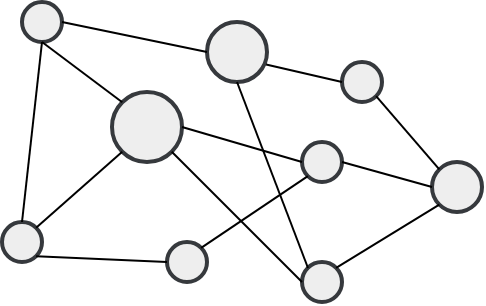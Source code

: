 <mxfile version="20.8.5" type="device" pages="5"><diagram id="ZlDhIX5OZ-rB-AjnUNUu" name="Page-5"><mxGraphModel dx="954" dy="483" grid="1" gridSize="10" guides="1" tooltips="1" connect="1" arrows="1" fold="1" page="1" pageScale="1" pageWidth="630" pageHeight="790" math="0" shadow="0"><root><mxCell id="0"/><mxCell id="1" parent="0"/><mxCell id="ncPqKEGTVO5MhxOmLgFy-1" value="" style="ellipse;whiteSpace=wrap;html=1;fillColor=#eeeeee;strokeColor=#36393d;strokeWidth=2;" vertex="1" parent="1"><mxGeometry x="305" y="170" width="25" height="25" as="geometry"/></mxCell><mxCell id="ncPqKEGTVO5MhxOmLgFy-2" value="" style="ellipse;whiteSpace=wrap;html=1;strokeWidth=2;fillColor=#eeeeee;strokeColor=#36393d;" vertex="1" parent="1"><mxGeometry x="260" y="120" width="20" height="20" as="geometry"/></mxCell><mxCell id="ncPqKEGTVO5MhxOmLgFy-3" value="" style="ellipse;whiteSpace=wrap;html=1;strokeWidth=2;fillColor=#eeeeee;strokeColor=#36393d;" vertex="1" parent="1"><mxGeometry x="240" y="220" width="20" height="20" as="geometry"/></mxCell><mxCell id="ncPqKEGTVO5MhxOmLgFy-4" value="" style="endArrow=none;html=1;rounded=0;exitX=0;exitY=0;exitDx=0;exitDy=0;entryX=1;entryY=1;entryDx=0;entryDy=0;endFill=0;" edge="1" parent="1" source="ncPqKEGTVO5MhxOmLgFy-1" target="ncPqKEGTVO5MhxOmLgFy-2"><mxGeometry width="50" height="50" relative="1" as="geometry"><mxPoint x="300" y="350" as="sourcePoint"/><mxPoint x="350" y="300" as="targetPoint"/></mxGeometry></mxCell><mxCell id="ncPqKEGTVO5MhxOmLgFy-5" value="" style="endArrow=none;html=1;rounded=0;exitX=0;exitY=1;exitDx=0;exitDy=0;entryX=1;entryY=0;entryDx=0;entryDy=0;endFill=0;" edge="1" parent="1" source="ncPqKEGTVO5MhxOmLgFy-1" target="ncPqKEGTVO5MhxOmLgFy-3"><mxGeometry width="50" height="50" relative="1" as="geometry"><mxPoint x="324.393" y="184.393" as="sourcePoint"/><mxPoint x="287.071" y="147.071" as="targetPoint"/></mxGeometry></mxCell><mxCell id="ncPqKEGTVO5MhxOmLgFy-6" value="" style="ellipse;whiteSpace=wrap;html=1;fillColor=#eeeeee;strokeColor=#36393d;strokeWidth=2;" vertex="1" parent="1"><mxGeometry x="192.5" y="100" width="30" height="30" as="geometry"/></mxCell><mxCell id="ncPqKEGTVO5MhxOmLgFy-7" value="" style="ellipse;whiteSpace=wrap;html=1;strokeWidth=2;fillColor=#eeeeee;strokeColor=#36393d;" vertex="1" parent="1"><mxGeometry x="100" y="90" width="20" height="20" as="geometry"/></mxCell><mxCell id="ncPqKEGTVO5MhxOmLgFy-8" value="" style="ellipse;whiteSpace=wrap;html=1;strokeWidth=2;fillColor=#eeeeee;strokeColor=#36393d;" vertex="1" parent="1"><mxGeometry x="240" y="160" width="20" height="20" as="geometry"/></mxCell><mxCell id="ncPqKEGTVO5MhxOmLgFy-9" value="" style="ellipse;whiteSpace=wrap;html=1;strokeWidth=2;fillColor=#eeeeee;strokeColor=#36393d;" vertex="1" parent="1"><mxGeometry x="90" y="200" width="20" height="20" as="geometry"/></mxCell><mxCell id="ncPqKEGTVO5MhxOmLgFy-10" value="" style="endArrow=none;html=1;rounded=0;exitX=0.985;exitY=0.708;exitDx=0;exitDy=0;entryX=0;entryY=0.5;entryDx=0;entryDy=0;exitPerimeter=0;endFill=0;" edge="1" parent="1" source="ncPqKEGTVO5MhxOmLgFy-6" target="ncPqKEGTVO5MhxOmLgFy-2"><mxGeometry width="50" height="50" relative="1" as="geometry"><mxPoint x="324.393" y="184.393" as="sourcePoint"/><mxPoint x="287.071" y="147.071" as="targetPoint"/></mxGeometry></mxCell><mxCell id="ncPqKEGTVO5MhxOmLgFy-11" value="" style="endArrow=none;html=1;rounded=0;exitX=0.5;exitY=1;exitDx=0;exitDy=0;endFill=0;" edge="1" parent="1" source="ncPqKEGTVO5MhxOmLgFy-6"><mxGeometry width="50" height="50" relative="1" as="geometry"><mxPoint x="225.607" y="174.393" as="sourcePoint"/><mxPoint x="243" y="223" as="targetPoint"/></mxGeometry></mxCell><mxCell id="ncPqKEGTVO5MhxOmLgFy-12" value="" style="ellipse;whiteSpace=wrap;html=1;fillColor=#eeeeee;strokeColor=#36393d;strokeWidth=2;" vertex="1" parent="1"><mxGeometry x="172.5" y="210" width="20" height="20" as="geometry"/></mxCell><mxCell id="ncPqKEGTVO5MhxOmLgFy-13" value="" style="ellipse;whiteSpace=wrap;html=1;fillColor=#eeeeee;strokeColor=#36393d;strokeWidth=2;" vertex="1" parent="1"><mxGeometry x="145" y="135" width="35" height="35" as="geometry"/></mxCell><mxCell id="ncPqKEGTVO5MhxOmLgFy-14" value="" style="endArrow=none;html=1;rounded=0;entryX=0.5;entryY=1;entryDx=0;entryDy=0;exitX=0;exitY=0;exitDx=0;exitDy=0;endFill=0;" edge="1" parent="1" source="ncPqKEGTVO5MhxOmLgFy-13" target="ncPqKEGTVO5MhxOmLgFy-7"><mxGeometry width="50" height="50" relative="1" as="geometry"><mxPoint x="180" y="120" as="sourcePoint"/><mxPoint x="297.071" y="157.071" as="targetPoint"/></mxGeometry></mxCell><mxCell id="ncPqKEGTVO5MhxOmLgFy-15" value="" style="endArrow=none;html=1;rounded=0;exitX=1;exitY=0.5;exitDx=0;exitDy=0;entryX=0;entryY=0.5;entryDx=0;entryDy=0;endFill=0;" edge="1" parent="1" source="ncPqKEGTVO5MhxOmLgFy-13" target="ncPqKEGTVO5MhxOmLgFy-8"><mxGeometry width="50" height="50" relative="1" as="geometry"><mxPoint x="172.5" y="145" as="sourcePoint"/><mxPoint x="180" y="110" as="targetPoint"/></mxGeometry></mxCell><mxCell id="ncPqKEGTVO5MhxOmLgFy-16" value="" style="endArrow=none;html=1;rounded=0;exitX=0;exitY=1;exitDx=0;exitDy=0;entryX=1;entryY=0;entryDx=0;entryDy=0;strokeColor=default;endFill=0;" edge="1" parent="1" source="ncPqKEGTVO5MhxOmLgFy-13" target="ncPqKEGTVO5MhxOmLgFy-9"><mxGeometry width="50" height="50" relative="1" as="geometry"><mxPoint x="160" y="170" as="sourcePoint"/><mxPoint x="140" y="220" as="targetPoint"/></mxGeometry></mxCell><mxCell id="ncPqKEGTVO5MhxOmLgFy-17" value="" style="endArrow=none;html=1;rounded=0;exitX=1;exitY=0;exitDx=0;exitDy=0;entryX=0;entryY=1;entryDx=0;entryDy=0;endFill=0;" edge="1" parent="1" source="ncPqKEGTVO5MhxOmLgFy-12" target="ncPqKEGTVO5MhxOmLgFy-8"><mxGeometry width="50" height="50" relative="1" as="geometry"><mxPoint x="240.0" y="120" as="sourcePoint"/><mxPoint x="272.929" y="132.929" as="targetPoint"/></mxGeometry></mxCell><mxCell id="ncPqKEGTVO5MhxOmLgFy-18" value="" style="endArrow=none;html=1;rounded=0;exitX=0;exitY=0.5;exitDx=0;exitDy=0;entryX=1;entryY=1;entryDx=0;entryDy=0;endFill=0;" edge="1" parent="1" source="ncPqKEGTVO5MhxOmLgFy-12" target="ncPqKEGTVO5MhxOmLgFy-9"><mxGeometry width="50" height="50" relative="1" as="geometry"><mxPoint x="105.607" y="129.393" as="sourcePoint"/><mxPoint x="163.2" y="93.1" as="targetPoint"/></mxGeometry></mxCell><mxCell id="ncPqKEGTVO5MhxOmLgFy-19" value="" style="endArrow=none;html=1;rounded=0;entryX=1;entryY=0.5;entryDx=0;entryDy=0;exitX=0;exitY=0.5;exitDx=0;exitDy=0;endFill=0;" edge="1" parent="1" source="ncPqKEGTVO5MhxOmLgFy-6" target="ncPqKEGTVO5MhxOmLgFy-7"><mxGeometry width="50" height="50" relative="1" as="geometry"><mxPoint x="192" y="115" as="sourcePoint"/><mxPoint x="272.929" y="132.929" as="targetPoint"/></mxGeometry></mxCell><mxCell id="ncPqKEGTVO5MhxOmLgFy-20" value="" style="endArrow=none;html=1;rounded=0;exitX=1;exitY=1;exitDx=0;exitDy=0;entryX=0;entryY=0.5;entryDx=0;entryDy=0;endFill=0;" edge="1" parent="1" source="ncPqKEGTVO5MhxOmLgFy-13" target="ncPqKEGTVO5MhxOmLgFy-3"><mxGeometry width="50" height="50" relative="1" as="geometry"><mxPoint x="190.0" y="162.5" as="sourcePoint"/><mxPoint x="260" y="170" as="targetPoint"/></mxGeometry></mxCell><mxCell id="ncPqKEGTVO5MhxOmLgFy-21" value="" style="endArrow=none;html=1;rounded=0;exitX=0;exitY=0.5;exitDx=0;exitDy=0;entryX=1;entryY=0.5;entryDx=0;entryDy=0;endFill=0;" edge="1" parent="1" source="ncPqKEGTVO5MhxOmLgFy-1" target="ncPqKEGTVO5MhxOmLgFy-8"><mxGeometry width="50" height="50" relative="1" as="geometry"><mxPoint x="190.0" y="162.5" as="sourcePoint"/><mxPoint x="260" y="180" as="targetPoint"/></mxGeometry></mxCell><mxCell id="ncPqKEGTVO5MhxOmLgFy-22" value="" style="endArrow=none;startArrow=none;html=1;rounded=0;entryX=0.5;entryY=1;entryDx=0;entryDy=0;exitX=0.5;exitY=0;exitDx=0;exitDy=0;startWidth=7.107;endWidth=7.107;startFill=0;endFill=0;" edge="1" parent="1" source="ncPqKEGTVO5MhxOmLgFy-9" target="ncPqKEGTVO5MhxOmLgFy-7"><mxGeometry width="100" height="100" relative="1" as="geometry"><mxPoint x="20" y="270" as="sourcePoint"/><mxPoint x="120" y="170" as="targetPoint"/></mxGeometry></mxCell></root></mxGraphModel></diagram><diagram id="SMAZfk8FB6lAJHmKVZ4G" name="Page-2"><mxGraphModel dx="545" dy="309" grid="1" gridSize="10" guides="1" tooltips="1" connect="1" arrows="1" fold="1" page="1" pageScale="1" pageWidth="630" pageHeight="790" math="0" shadow="0"><root><mxCell id="0"/><mxCell id="1" parent="0"/><mxCell id="nNOX_NMwAdHkCIDpT3-s-1" value="" style="ellipse;whiteSpace=wrap;html=1;fillColor=#eeeeee;strokeColor=#36393d;strokeWidth=2;" vertex="1" parent="1"><mxGeometry x="305" y="170" width="25" height="25" as="geometry"/></mxCell><mxCell id="nNOX_NMwAdHkCIDpT3-s-2" value="" style="ellipse;whiteSpace=wrap;html=1;strokeWidth=2;fillColor=#eeeeee;strokeColor=#36393d;" vertex="1" parent="1"><mxGeometry x="260" y="120" width="20" height="20" as="geometry"/></mxCell><mxCell id="nNOX_NMwAdHkCIDpT3-s-3" value="" style="ellipse;whiteSpace=wrap;html=1;strokeWidth=2;fillColor=#eeeeee;strokeColor=#36393d;" vertex="1" parent="1"><mxGeometry x="240" y="220" width="20" height="20" as="geometry"/></mxCell><mxCell id="nNOX_NMwAdHkCIDpT3-s-4" value="" style="endArrow=classic;html=1;rounded=0;exitX=0;exitY=0;exitDx=0;exitDy=0;entryX=1;entryY=1;entryDx=0;entryDy=0;" edge="1" parent="1" source="nNOX_NMwAdHkCIDpT3-s-1" target="nNOX_NMwAdHkCIDpT3-s-2"><mxGeometry width="50" height="50" relative="1" as="geometry"><mxPoint x="300" y="350" as="sourcePoint"/><mxPoint x="350" y="300" as="targetPoint"/></mxGeometry></mxCell><mxCell id="nNOX_NMwAdHkCIDpT3-s-5" value="" style="endArrow=classic;html=1;rounded=0;exitX=0;exitY=1;exitDx=0;exitDy=0;entryX=1;entryY=0;entryDx=0;entryDy=0;" edge="1" parent="1" source="nNOX_NMwAdHkCIDpT3-s-1" target="nNOX_NMwAdHkCIDpT3-s-3"><mxGeometry width="50" height="50" relative="1" as="geometry"><mxPoint x="324.393" y="184.393" as="sourcePoint"/><mxPoint x="287.071" y="147.071" as="targetPoint"/></mxGeometry></mxCell><mxCell id="nNOX_NMwAdHkCIDpT3-s-6" value="" style="ellipse;whiteSpace=wrap;html=1;fillColor=#eeeeee;strokeColor=#36393d;strokeWidth=2;" vertex="1" parent="1"><mxGeometry x="192.5" y="100" width="30" height="30" as="geometry"/></mxCell><mxCell id="nNOX_NMwAdHkCIDpT3-s-7" value="" style="ellipse;whiteSpace=wrap;html=1;strokeWidth=2;fillColor=#eeeeee;strokeColor=#36393d;" vertex="1" parent="1"><mxGeometry x="100" y="90" width="20" height="20" as="geometry"/></mxCell><mxCell id="nNOX_NMwAdHkCIDpT3-s-8" value="" style="ellipse;whiteSpace=wrap;html=1;strokeWidth=2;fillColor=#eeeeee;strokeColor=#36393d;" vertex="1" parent="1"><mxGeometry x="240" y="160" width="20" height="20" as="geometry"/></mxCell><mxCell id="nNOX_NMwAdHkCIDpT3-s-9" value="" style="ellipse;whiteSpace=wrap;html=1;strokeWidth=2;fillColor=#eeeeee;strokeColor=#36393d;" vertex="1" parent="1"><mxGeometry x="90" y="200" width="20" height="20" as="geometry"/></mxCell><mxCell id="nNOX_NMwAdHkCIDpT3-s-10" value="" style="endArrow=classic;html=1;rounded=0;exitX=0.985;exitY=0.708;exitDx=0;exitDy=0;entryX=0;entryY=0.5;entryDx=0;entryDy=0;dashed=1;exitPerimeter=0;" edge="1" parent="1" source="nNOX_NMwAdHkCIDpT3-s-6" target="nNOX_NMwAdHkCIDpT3-s-2"><mxGeometry width="50" height="50" relative="1" as="geometry"><mxPoint x="324.393" y="184.393" as="sourcePoint"/><mxPoint x="287.071" y="147.071" as="targetPoint"/></mxGeometry></mxCell><mxCell id="nNOX_NMwAdHkCIDpT3-s-11" value="" style="endArrow=classic;html=1;rounded=0;exitX=0.5;exitY=1;exitDx=0;exitDy=0;dashed=1;" edge="1" parent="1" source="nNOX_NMwAdHkCIDpT3-s-6"><mxGeometry width="50" height="50" relative="1" as="geometry"><mxPoint x="225.607" y="174.393" as="sourcePoint"/><mxPoint x="243" y="223" as="targetPoint"/></mxGeometry></mxCell><mxCell id="nNOX_NMwAdHkCIDpT3-s-12" value="" style="ellipse;whiteSpace=wrap;html=1;fillColor=#eeeeee;strokeColor=#36393d;strokeWidth=2;" vertex="1" parent="1"><mxGeometry x="172.5" y="210" width="20" height="20" as="geometry"/></mxCell><mxCell id="nNOX_NMwAdHkCIDpT3-s-13" value="" style="ellipse;whiteSpace=wrap;html=1;fillColor=#eeeeee;strokeColor=#36393d;strokeWidth=2;" vertex="1" parent="1"><mxGeometry x="145" y="135" width="35" height="35" as="geometry"/></mxCell><mxCell id="nNOX_NMwAdHkCIDpT3-s-14" value="" style="endArrow=classic;html=1;rounded=0;entryX=0.5;entryY=1;entryDx=0;entryDy=0;exitX=0;exitY=0;exitDx=0;exitDy=0;" edge="1" parent="1" source="nNOX_NMwAdHkCIDpT3-s-13" target="nNOX_NMwAdHkCIDpT3-s-7"><mxGeometry width="50" height="50" relative="1" as="geometry"><mxPoint x="180" y="120" as="sourcePoint"/><mxPoint x="297.071" y="157.071" as="targetPoint"/></mxGeometry></mxCell><mxCell id="nNOX_NMwAdHkCIDpT3-s-15" value="" style="endArrow=classic;html=1;rounded=0;exitX=1;exitY=0.5;exitDx=0;exitDy=0;entryX=0;entryY=0.5;entryDx=0;entryDy=0;" edge="1" parent="1" source="nNOX_NMwAdHkCIDpT3-s-13" target="nNOX_NMwAdHkCIDpT3-s-8"><mxGeometry width="50" height="50" relative="1" as="geometry"><mxPoint x="172.5" y="145" as="sourcePoint"/><mxPoint x="180" y="110" as="targetPoint"/></mxGeometry></mxCell><mxCell id="nNOX_NMwAdHkCIDpT3-s-16" value="" style="endArrow=classic;html=1;rounded=0;exitX=0;exitY=1;exitDx=0;exitDy=0;entryX=1;entryY=0;entryDx=0;entryDy=0;" edge="1" parent="1" source="nNOX_NMwAdHkCIDpT3-s-13" target="nNOX_NMwAdHkCIDpT3-s-9"><mxGeometry width="50" height="50" relative="1" as="geometry"><mxPoint x="160" y="170" as="sourcePoint"/><mxPoint x="140" y="220" as="targetPoint"/></mxGeometry></mxCell><mxCell id="nNOX_NMwAdHkCIDpT3-s-17" value="" style="endArrow=classic;html=1;rounded=0;exitX=1;exitY=0;exitDx=0;exitDy=0;entryX=0;entryY=1;entryDx=0;entryDy=0;dashed=1;" edge="1" parent="1" source="nNOX_NMwAdHkCIDpT3-s-12" target="nNOX_NMwAdHkCIDpT3-s-8"><mxGeometry width="50" height="50" relative="1" as="geometry"><mxPoint x="240.0" y="120" as="sourcePoint"/><mxPoint x="272.929" y="132.929" as="targetPoint"/></mxGeometry></mxCell><mxCell id="nNOX_NMwAdHkCIDpT3-s-18" value="" style="endArrow=classic;html=1;rounded=0;exitX=0;exitY=0.5;exitDx=0;exitDy=0;entryX=1;entryY=1;entryDx=0;entryDy=0;dashed=1;" edge="1" parent="1" source="nNOX_NMwAdHkCIDpT3-s-12" target="nNOX_NMwAdHkCIDpT3-s-9"><mxGeometry width="50" height="50" relative="1" as="geometry"><mxPoint x="105.607" y="129.393" as="sourcePoint"/><mxPoint x="163.2" y="93.1" as="targetPoint"/></mxGeometry></mxCell><mxCell id="nNOX_NMwAdHkCIDpT3-s-19" value="" style="endArrow=classic;html=1;rounded=0;entryX=1;entryY=0.5;entryDx=0;entryDy=0;dashed=1;exitX=0;exitY=0.5;exitDx=0;exitDy=0;" edge="1" parent="1" source="nNOX_NMwAdHkCIDpT3-s-6" target="nNOX_NMwAdHkCIDpT3-s-7"><mxGeometry width="50" height="50" relative="1" as="geometry"><mxPoint x="192" y="115" as="sourcePoint"/><mxPoint x="272.929" y="132.929" as="targetPoint"/></mxGeometry></mxCell><mxCell id="nNOX_NMwAdHkCIDpT3-s-20" value="" style="endArrow=classic;html=1;rounded=0;exitX=1;exitY=1;exitDx=0;exitDy=0;entryX=0;entryY=0.5;entryDx=0;entryDy=0;" edge="1" parent="1" source="nNOX_NMwAdHkCIDpT3-s-13" target="nNOX_NMwAdHkCIDpT3-s-3"><mxGeometry width="50" height="50" relative="1" as="geometry"><mxPoint x="190.0" y="162.5" as="sourcePoint"/><mxPoint x="260" y="170" as="targetPoint"/></mxGeometry></mxCell><mxCell id="nNOX_NMwAdHkCIDpT3-s-21" value="" style="endArrow=classic;html=1;rounded=0;exitX=0;exitY=0.5;exitDx=0;exitDy=0;entryX=1;entryY=0.5;entryDx=0;entryDy=0;" edge="1" parent="1" source="nNOX_NMwAdHkCIDpT3-s-1" target="nNOX_NMwAdHkCIDpT3-s-8"><mxGeometry width="50" height="50" relative="1" as="geometry"><mxPoint x="190.0" y="162.5" as="sourcePoint"/><mxPoint x="260" y="180" as="targetPoint"/></mxGeometry></mxCell><mxCell id="nNOX_NMwAdHkCIDpT3-s-22" value="" style="endArrow=classicThin;startArrow=classic;html=1;rounded=0;dashed=1;entryX=0.5;entryY=1;entryDx=0;entryDy=0;exitX=0.5;exitY=0;exitDx=0;exitDy=0;startWidth=7.107;endWidth=7.107;startFill=0;endFill=0;dashPattern=1 1;" edge="1" parent="1" source="nNOX_NMwAdHkCIDpT3-s-9" target="nNOX_NMwAdHkCIDpT3-s-7"><mxGeometry width="100" height="100" relative="1" as="geometry"><mxPoint x="20" y="270" as="sourcePoint"/><mxPoint x="120" y="170" as="targetPoint"/></mxGeometry></mxCell></root></mxGraphModel></diagram><diagram id="Ph220fhGHxjBOQ91pg3H" name="Page-1"><mxGraphModel dx="484" dy="282" grid="1" gridSize="10" guides="1" tooltips="1" connect="1" arrows="1" fold="1" page="1" pageScale="1" pageWidth="630" pageHeight="790" math="0" shadow="0"><root><mxCell id="0"/><mxCell id="1" parent="0"/><mxCell id="Xb24mIUAKCxblqPk3HCG-1" value="" style="ellipse;whiteSpace=wrap;html=1;fillColor=#e51400;fontColor=#ffffff;strokeColor=#B20000;strokeWidth=2;" vertex="1" parent="1"><mxGeometry x="285" y="190" width="25" height="25" as="geometry"/></mxCell><mxCell id="Xb24mIUAKCxblqPk3HCG-2" value="" style="ellipse;whiteSpace=wrap;html=1;fillColor=#1ba1e2;fontColor=#ffffff;strokeColor=#006EAF;strokeWidth=2;" vertex="1" parent="1"><mxGeometry x="240" y="140" width="20" height="20" as="geometry"/></mxCell><mxCell id="Xb24mIUAKCxblqPk3HCG-4" value="" style="ellipse;whiteSpace=wrap;html=1;fillColor=#1ba1e2;fontColor=#ffffff;strokeColor=#006EAF;strokeWidth=2;" vertex="1" parent="1"><mxGeometry x="220" y="240" width="20" height="20" as="geometry"/></mxCell><mxCell id="Xb24mIUAKCxblqPk3HCG-5" value="" style="endArrow=classic;html=1;rounded=0;exitX=0;exitY=0;exitDx=0;exitDy=0;entryX=1;entryY=1;entryDx=0;entryDy=0;" edge="1" parent="1" source="Xb24mIUAKCxblqPk3HCG-1" target="Xb24mIUAKCxblqPk3HCG-2"><mxGeometry width="50" height="50" relative="1" as="geometry"><mxPoint x="280" y="370" as="sourcePoint"/><mxPoint x="330" y="320" as="targetPoint"/></mxGeometry></mxCell><mxCell id="Xb24mIUAKCxblqPk3HCG-6" value="" style="endArrow=classic;html=1;rounded=0;exitX=0;exitY=1;exitDx=0;exitDy=0;entryX=1;entryY=0;entryDx=0;entryDy=0;" edge="1" parent="1" source="Xb24mIUAKCxblqPk3HCG-1" target="Xb24mIUAKCxblqPk3HCG-4"><mxGeometry width="50" height="50" relative="1" as="geometry"><mxPoint x="304.393" y="204.393" as="sourcePoint"/><mxPoint x="267.071" y="167.071" as="targetPoint"/></mxGeometry></mxCell><mxCell id="Xb24mIUAKCxblqPk3HCG-7" value="" style="ellipse;whiteSpace=wrap;html=1;fillColor=#e3c800;fontColor=#000000;strokeColor=#B09500;strokeWidth=2;" vertex="1" parent="1"><mxGeometry x="172.5" y="120" width="30" height="30" as="geometry"/></mxCell><mxCell id="Xb24mIUAKCxblqPk3HCG-8" value="" style="ellipse;whiteSpace=wrap;html=1;fillColor=#1ba1e2;fontColor=#ffffff;strokeColor=#006EAF;strokeWidth=2;" vertex="1" parent="1"><mxGeometry x="80" y="110" width="20" height="20" as="geometry"/></mxCell><mxCell id="Xb24mIUAKCxblqPk3HCG-9" value="" style="ellipse;whiteSpace=wrap;html=1;fillColor=#1ba1e2;fontColor=#ffffff;strokeColor=#006EAF;strokeWidth=2;" vertex="1" parent="1"><mxGeometry x="220" y="180" width="20" height="20" as="geometry"/></mxCell><mxCell id="Xb24mIUAKCxblqPk3HCG-10" value="" style="ellipse;whiteSpace=wrap;html=1;fillColor=#1ba1e2;fontColor=#ffffff;strokeColor=#006EAF;strokeWidth=2;" vertex="1" parent="1"><mxGeometry x="70" y="220" width="20" height="20" as="geometry"/></mxCell><mxCell id="Xb24mIUAKCxblqPk3HCG-11" value="" style="endArrow=classic;html=1;rounded=0;exitX=0.985;exitY=0.708;exitDx=0;exitDy=0;entryX=0;entryY=0.5;entryDx=0;entryDy=0;dashed=1;exitPerimeter=0;" edge="1" parent="1" source="Xb24mIUAKCxblqPk3HCG-7" target="Xb24mIUAKCxblqPk3HCG-2"><mxGeometry width="50" height="50" relative="1" as="geometry"><mxPoint x="304.393" y="204.393" as="sourcePoint"/><mxPoint x="267.071" y="167.071" as="targetPoint"/></mxGeometry></mxCell><mxCell id="Xb24mIUAKCxblqPk3HCG-12" value="" style="endArrow=classic;html=1;rounded=0;exitX=0.5;exitY=1;exitDx=0;exitDy=0;dashed=1;" edge="1" parent="1" source="Xb24mIUAKCxblqPk3HCG-7"><mxGeometry width="50" height="50" relative="1" as="geometry"><mxPoint x="205.607" y="194.393" as="sourcePoint"/><mxPoint x="223" y="243" as="targetPoint"/></mxGeometry></mxCell><mxCell id="Xb24mIUAKCxblqPk3HCG-13" value="" style="ellipse;whiteSpace=wrap;html=1;fillColor=#e3c800;fontColor=#000000;strokeColor=#B09500;strokeWidth=2;" vertex="1" parent="1"><mxGeometry x="152.5" y="230" width="20" height="20" as="geometry"/></mxCell><mxCell id="Xb24mIUAKCxblqPk3HCG-14" value="" style="ellipse;whiteSpace=wrap;html=1;fillColor=#e51400;fontColor=#ffffff;strokeColor=#B20000;strokeWidth=2;" vertex="1" parent="1"><mxGeometry x="125" y="155" width="35" height="35" as="geometry"/></mxCell><mxCell id="Xb24mIUAKCxblqPk3HCG-16" value="" style="endArrow=classic;html=1;rounded=0;entryX=0.5;entryY=1;entryDx=0;entryDy=0;exitX=0;exitY=0;exitDx=0;exitDy=0;" edge="1" parent="1" source="Xb24mIUAKCxblqPk3HCG-14" target="Xb24mIUAKCxblqPk3HCG-8"><mxGeometry width="50" height="50" relative="1" as="geometry"><mxPoint x="160" y="140" as="sourcePoint"/><mxPoint x="277.071" y="177.071" as="targetPoint"/></mxGeometry></mxCell><mxCell id="Xb24mIUAKCxblqPk3HCG-17" value="" style="endArrow=classic;html=1;rounded=0;exitX=1;exitY=0.5;exitDx=0;exitDy=0;entryX=0;entryY=0.5;entryDx=0;entryDy=0;" edge="1" parent="1" source="Xb24mIUAKCxblqPk3HCG-14" target="Xb24mIUAKCxblqPk3HCG-9"><mxGeometry width="50" height="50" relative="1" as="geometry"><mxPoint x="152.5" y="165" as="sourcePoint"/><mxPoint x="160" y="130" as="targetPoint"/></mxGeometry></mxCell><mxCell id="Xb24mIUAKCxblqPk3HCG-18" value="" style="endArrow=classic;html=1;rounded=0;exitX=0;exitY=1;exitDx=0;exitDy=0;entryX=1;entryY=0;entryDx=0;entryDy=0;" edge="1" parent="1" source="Xb24mIUAKCxblqPk3HCG-14" target="Xb24mIUAKCxblqPk3HCG-10"><mxGeometry width="50" height="50" relative="1" as="geometry"><mxPoint x="140" y="190" as="sourcePoint"/><mxPoint x="120" y="240" as="targetPoint"/></mxGeometry></mxCell><mxCell id="Xb24mIUAKCxblqPk3HCG-19" value="" style="endArrow=classic;html=1;rounded=0;exitX=1;exitY=0;exitDx=0;exitDy=0;entryX=0;entryY=1;entryDx=0;entryDy=0;dashed=1;" edge="1" parent="1" source="Xb24mIUAKCxblqPk3HCG-13" target="Xb24mIUAKCxblqPk3HCG-9"><mxGeometry width="50" height="50" relative="1" as="geometry"><mxPoint x="220.0" y="140" as="sourcePoint"/><mxPoint x="252.929" y="152.929" as="targetPoint"/></mxGeometry></mxCell><mxCell id="Xb24mIUAKCxblqPk3HCG-20" value="" style="endArrow=classic;html=1;rounded=0;exitX=0;exitY=0.5;exitDx=0;exitDy=0;entryX=1;entryY=1;entryDx=0;entryDy=0;dashed=1;" edge="1" parent="1" source="Xb24mIUAKCxblqPk3HCG-13" target="Xb24mIUAKCxblqPk3HCG-10"><mxGeometry width="50" height="50" relative="1" as="geometry"><mxPoint x="85.607" y="149.393" as="sourcePoint"/><mxPoint x="143.2" y="113.1" as="targetPoint"/></mxGeometry></mxCell><mxCell id="Xb24mIUAKCxblqPk3HCG-21" value="" style="endArrow=classic;html=1;rounded=0;entryX=1;entryY=0.5;entryDx=0;entryDy=0;dashed=1;exitX=0;exitY=0.5;exitDx=0;exitDy=0;" edge="1" parent="1" source="Xb24mIUAKCxblqPk3HCG-7" target="Xb24mIUAKCxblqPk3HCG-8"><mxGeometry width="50" height="50" relative="1" as="geometry"><mxPoint x="172" y="135" as="sourcePoint"/><mxPoint x="252.929" y="152.929" as="targetPoint"/></mxGeometry></mxCell><mxCell id="Xb24mIUAKCxblqPk3HCG-22" value="" style="endArrow=classic;html=1;rounded=0;exitX=1;exitY=1;exitDx=0;exitDy=0;entryX=0;entryY=0.5;entryDx=0;entryDy=0;" edge="1" parent="1" source="Xb24mIUAKCxblqPk3HCG-14" target="Xb24mIUAKCxblqPk3HCG-4"><mxGeometry width="50" height="50" relative="1" as="geometry"><mxPoint x="170.0" y="182.5" as="sourcePoint"/><mxPoint x="240" y="190" as="targetPoint"/></mxGeometry></mxCell><mxCell id="Xb24mIUAKCxblqPk3HCG-23" value="" style="endArrow=classic;html=1;rounded=0;exitX=0;exitY=0.5;exitDx=0;exitDy=0;entryX=1;entryY=0.5;entryDx=0;entryDy=0;" edge="1" parent="1" source="Xb24mIUAKCxblqPk3HCG-1" target="Xb24mIUAKCxblqPk3HCG-9"><mxGeometry width="50" height="50" relative="1" as="geometry"><mxPoint x="170.0" y="182.5" as="sourcePoint"/><mxPoint x="240" y="200" as="targetPoint"/></mxGeometry></mxCell><mxCell id="ng67v5NCLPmvUv55GHEK-2" value="" style="endArrow=classicThin;startArrow=classic;html=1;rounded=0;dashed=1;entryX=0.5;entryY=1;entryDx=0;entryDy=0;exitX=0.5;exitY=0;exitDx=0;exitDy=0;startWidth=7.107;endWidth=7.107;startFill=0;endFill=0;dashPattern=1 1;" edge="1" parent="1" source="Xb24mIUAKCxblqPk3HCG-10" target="Xb24mIUAKCxblqPk3HCG-8"><mxGeometry width="100" height="100" relative="1" as="geometry"><mxPoint y="290" as="sourcePoint"/><mxPoint x="100" y="190" as="targetPoint"/></mxGeometry></mxCell></root></mxGraphModel></diagram><diagram id="yg106mW8sgP4z9n0QiST" name="Page-3"><mxGraphModel dx="693" dy="405" grid="1" gridSize="10" guides="1" tooltips="1" connect="1" arrows="1" fold="1" page="1" pageScale="1" pageWidth="630" pageHeight="790" math="0" shadow="0"><root><mxCell id="0"/><mxCell id="1" parent="0"/><mxCell id="pvcm6knAQf5SeEKvFFJ9-1" value="" style="ellipse;whiteSpace=wrap;html=1;fillColor=#eeeeee;strokeColor=#36393d;strokeWidth=2;" vertex="1" parent="1"><mxGeometry x="290" y="160" width="25" height="25" as="geometry"/></mxCell><mxCell id="pvcm6knAQf5SeEKvFFJ9-2" value="" style="ellipse;whiteSpace=wrap;html=1;strokeWidth=2;fillColor=#eeeeee;strokeColor=#36393d;" vertex="1" parent="1"><mxGeometry x="245" y="110" width="20" height="20" as="geometry"/></mxCell><mxCell id="pvcm6knAQf5SeEKvFFJ9-3" value="" style="ellipse;whiteSpace=wrap;html=1;strokeWidth=2;fillColor=#eeeeee;strokeColor=#36393d;" vertex="1" parent="1"><mxGeometry x="225" y="210" width="20" height="20" as="geometry"/></mxCell><mxCell id="pvcm6knAQf5SeEKvFFJ9-4" value="" style="endArrow=classic;html=1;rounded=0;exitX=0;exitY=0;exitDx=0;exitDy=0;entryX=1;entryY=1;entryDx=0;entryDy=0;fillColor=#e51400;strokeColor=#B20000;strokeWidth=2;" edge="1" parent="1" source="pvcm6knAQf5SeEKvFFJ9-1" target="pvcm6knAQf5SeEKvFFJ9-2"><mxGeometry width="50" height="50" relative="1" as="geometry"><mxPoint x="285" y="340" as="sourcePoint"/><mxPoint x="335" y="290" as="targetPoint"/></mxGeometry></mxCell><mxCell id="pvcm6knAQf5SeEKvFFJ9-5" value="" style="endArrow=classic;html=1;rounded=0;exitX=0;exitY=1;exitDx=0;exitDy=0;entryX=1;entryY=0;entryDx=0;entryDy=0;fillColor=#e51400;strokeColor=#B20000;strokeWidth=2;" edge="1" parent="1" source="pvcm6knAQf5SeEKvFFJ9-1" target="pvcm6knAQf5SeEKvFFJ9-3"><mxGeometry width="50" height="50" relative="1" as="geometry"><mxPoint x="309.393" y="174.393" as="sourcePoint"/><mxPoint x="272.071" y="137.071" as="targetPoint"/></mxGeometry></mxCell><mxCell id="pvcm6knAQf5SeEKvFFJ9-6" value="" style="ellipse;whiteSpace=wrap;html=1;fillColor=#eeeeee;strokeColor=#36393d;strokeWidth=2;" vertex="1" parent="1"><mxGeometry x="177.5" y="90" width="30" height="30" as="geometry"/></mxCell><mxCell id="pvcm6knAQf5SeEKvFFJ9-7" value="" style="ellipse;whiteSpace=wrap;html=1;strokeWidth=2;fillColor=#eeeeee;strokeColor=#36393d;" vertex="1" parent="1"><mxGeometry x="85" y="80" width="20" height="20" as="geometry"/></mxCell><mxCell id="pvcm6knAQf5SeEKvFFJ9-8" value="" style="ellipse;whiteSpace=wrap;html=1;strokeWidth=2;fillColor=#eeeeee;strokeColor=#36393d;" vertex="1" parent="1"><mxGeometry x="225" y="150" width="20" height="20" as="geometry"/></mxCell><mxCell id="pvcm6knAQf5SeEKvFFJ9-9" value="" style="ellipse;whiteSpace=wrap;html=1;strokeWidth=2;fillColor=#eeeeee;strokeColor=#36393d;" vertex="1" parent="1"><mxGeometry x="75" y="190" width="20" height="20" as="geometry"/></mxCell><mxCell id="pvcm6knAQf5SeEKvFFJ9-10" value="" style="endArrow=classic;html=1;rounded=0;exitX=0.985;exitY=0.708;exitDx=0;exitDy=0;entryX=0;entryY=0.5;entryDx=0;entryDy=0;dashed=1;exitPerimeter=0;" edge="1" parent="1" source="pvcm6knAQf5SeEKvFFJ9-6" target="pvcm6knAQf5SeEKvFFJ9-2"><mxGeometry width="50" height="50" relative="1" as="geometry"><mxPoint x="309.393" y="174.393" as="sourcePoint"/><mxPoint x="272.071" y="137.071" as="targetPoint"/></mxGeometry></mxCell><mxCell id="pvcm6knAQf5SeEKvFFJ9-11" value="" style="endArrow=classic;html=1;rounded=0;exitX=0.5;exitY=1;exitDx=0;exitDy=0;dashed=1;" edge="1" parent="1" source="pvcm6knAQf5SeEKvFFJ9-6"><mxGeometry width="50" height="50" relative="1" as="geometry"><mxPoint x="210.607" y="164.393" as="sourcePoint"/><mxPoint x="228" y="213" as="targetPoint"/></mxGeometry></mxCell><mxCell id="pvcm6knAQf5SeEKvFFJ9-12" value="" style="ellipse;whiteSpace=wrap;html=1;fillColor=#eeeeee;strokeColor=#36393d;strokeWidth=2;" vertex="1" parent="1"><mxGeometry x="157.5" y="200" width="20" height="20" as="geometry"/></mxCell><mxCell id="pvcm6knAQf5SeEKvFFJ9-13" value="" style="ellipse;whiteSpace=wrap;html=1;fillColor=#eeeeee;strokeColor=#36393d;strokeWidth=2;" vertex="1" parent="1"><mxGeometry x="130" y="125" width="35" height="35" as="geometry"/></mxCell><mxCell id="pvcm6knAQf5SeEKvFFJ9-14" value="" style="endArrow=classic;html=1;rounded=0;entryX=1;entryY=1;entryDx=0;entryDy=0;exitX=0;exitY=0;exitDx=0;exitDy=0;fillColor=#e51400;strokeColor=#B20000;strokeWidth=2;" edge="1" parent="1" source="pvcm6knAQf5SeEKvFFJ9-13" target="pvcm6knAQf5SeEKvFFJ9-7"><mxGeometry width="50" height="50" relative="1" as="geometry"><mxPoint x="165" y="110" as="sourcePoint"/><mxPoint x="282.071" y="147.071" as="targetPoint"/></mxGeometry></mxCell><mxCell id="pvcm6knAQf5SeEKvFFJ9-15" value="" style="endArrow=classic;html=1;rounded=0;exitX=1;exitY=0.5;exitDx=0;exitDy=0;entryX=0;entryY=0.5;entryDx=0;entryDy=0;fillColor=#e51400;strokeColor=#B20000;strokeWidth=2;" edge="1" parent="1" source="pvcm6knAQf5SeEKvFFJ9-13" target="pvcm6knAQf5SeEKvFFJ9-8"><mxGeometry width="50" height="50" relative="1" as="geometry"><mxPoint x="157.5" y="135" as="sourcePoint"/><mxPoint x="165" y="100" as="targetPoint"/></mxGeometry></mxCell><mxCell id="pvcm6knAQf5SeEKvFFJ9-16" value="" style="endArrow=classic;html=1;rounded=0;exitX=0;exitY=1;exitDx=0;exitDy=0;entryX=1;entryY=0;entryDx=0;entryDy=0;fillColor=#e51400;strokeColor=#B20000;strokeWidth=2;" edge="1" parent="1" source="pvcm6knAQf5SeEKvFFJ9-13" target="pvcm6knAQf5SeEKvFFJ9-9"><mxGeometry width="50" height="50" relative="1" as="geometry"><mxPoint x="145" y="160" as="sourcePoint"/><mxPoint x="125" y="210" as="targetPoint"/></mxGeometry></mxCell><mxCell id="pvcm6knAQf5SeEKvFFJ9-17" value="" style="endArrow=classic;html=1;rounded=0;exitX=1;exitY=0;exitDx=0;exitDy=0;entryX=0;entryY=1;entryDx=0;entryDy=0;dashed=1;" edge="1" parent="1" source="pvcm6knAQf5SeEKvFFJ9-12" target="pvcm6knAQf5SeEKvFFJ9-8"><mxGeometry width="50" height="50" relative="1" as="geometry"><mxPoint x="225.0" y="110" as="sourcePoint"/><mxPoint x="257.929" y="122.929" as="targetPoint"/></mxGeometry></mxCell><mxCell id="pvcm6knAQf5SeEKvFFJ9-18" value="" style="endArrow=classic;html=1;rounded=0;exitX=0;exitY=0.5;exitDx=0;exitDy=0;entryX=1;entryY=1;entryDx=0;entryDy=0;dashed=1;" edge="1" parent="1" source="pvcm6knAQf5SeEKvFFJ9-12" target="pvcm6knAQf5SeEKvFFJ9-9"><mxGeometry width="50" height="50" relative="1" as="geometry"><mxPoint x="90.607" y="119.393" as="sourcePoint"/><mxPoint x="148.2" y="83.1" as="targetPoint"/></mxGeometry></mxCell><mxCell id="pvcm6knAQf5SeEKvFFJ9-19" value="" style="endArrow=classic;html=1;rounded=0;entryX=1;entryY=0.5;entryDx=0;entryDy=0;dashed=1;exitX=0;exitY=0.5;exitDx=0;exitDy=0;" edge="1" parent="1" source="pvcm6knAQf5SeEKvFFJ9-6" target="pvcm6knAQf5SeEKvFFJ9-7"><mxGeometry width="50" height="50" relative="1" as="geometry"><mxPoint x="177" y="105" as="sourcePoint"/><mxPoint x="257.929" y="122.929" as="targetPoint"/></mxGeometry></mxCell><mxCell id="pvcm6knAQf5SeEKvFFJ9-20" value="" style="endArrow=classic;html=1;rounded=0;exitX=1;exitY=1;exitDx=0;exitDy=0;entryX=0;entryY=0.5;entryDx=0;entryDy=0;fillColor=#e51400;strokeColor=#B20000;strokeWidth=2;" edge="1" parent="1" source="pvcm6knAQf5SeEKvFFJ9-13" target="pvcm6knAQf5SeEKvFFJ9-3"><mxGeometry width="50" height="50" relative="1" as="geometry"><mxPoint x="175.0" y="152.5" as="sourcePoint"/><mxPoint x="245" y="160" as="targetPoint"/></mxGeometry></mxCell><mxCell id="pvcm6knAQf5SeEKvFFJ9-21" value="" style="endArrow=classic;html=1;rounded=0;exitX=0;exitY=0.5;exitDx=0;exitDy=0;entryX=1;entryY=0.5;entryDx=0;entryDy=0;fillColor=#e51400;strokeColor=#B20000;strokeWidth=2;" edge="1" parent="1" source="pvcm6knAQf5SeEKvFFJ9-1" target="pvcm6knAQf5SeEKvFFJ9-8"><mxGeometry width="50" height="50" relative="1" as="geometry"><mxPoint x="175.0" y="152.5" as="sourcePoint"/><mxPoint x="245" y="170" as="targetPoint"/></mxGeometry></mxCell><mxCell id="pvcm6knAQf5SeEKvFFJ9-22" value="" style="endArrow=classicThin;startArrow=classic;html=1;rounded=0;dashed=1;entryX=0.5;entryY=1;entryDx=0;entryDy=0;exitX=0.5;exitY=0;exitDx=0;exitDy=0;startWidth=7.107;endWidth=7.107;startFill=0;endFill=0;dashPattern=1 1;fillColor=#60a917;strokeColor=#2D7600;strokeWidth=2;" edge="1" parent="1" source="pvcm6knAQf5SeEKvFFJ9-9" target="pvcm6knAQf5SeEKvFFJ9-7"><mxGeometry width="100" height="100" relative="1" as="geometry"><mxPoint x="5" y="260" as="sourcePoint"/><mxPoint x="105" y="160" as="targetPoint"/></mxGeometry></mxCell></root></mxGraphModel></diagram><diagram id="_qJHw1orTHtI_Bm6HSvP" name="Page-4"><mxGraphModel dx="636" dy="360" grid="1" gridSize="10" guides="1" tooltips="1" connect="1" arrows="1" fold="1" page="1" pageScale="1" pageWidth="630" pageHeight="790" math="0" shadow="0"><root><mxCell id="0"/><mxCell id="1" parent="0"/><mxCell id="pQxgFISMzvxywGPpy0yJ-1" value="" style="ellipse;whiteSpace=wrap;html=1;fillColor=#eeeeee;strokeColor=#36393d;strokeWidth=2;" vertex="1" parent="1"><mxGeometry x="305" y="170" width="25" height="25" as="geometry"/></mxCell><mxCell id="pQxgFISMzvxywGPpy0yJ-2" value="" style="ellipse;whiteSpace=wrap;html=1;strokeWidth=2;fillColor=#eeeeee;strokeColor=#36393d;" vertex="1" parent="1"><mxGeometry x="260" y="120" width="20" height="20" as="geometry"/></mxCell><mxCell id="pQxgFISMzvxywGPpy0yJ-3" value="" style="ellipse;whiteSpace=wrap;html=1;strokeWidth=2;fillColor=#eeeeee;strokeColor=#36393d;" vertex="1" parent="1"><mxGeometry x="240" y="220" width="20" height="20" as="geometry"/></mxCell><mxCell id="pQxgFISMzvxywGPpy0yJ-4" value="" style="endArrow=classic;html=1;rounded=0;exitX=0;exitY=0;exitDx=0;exitDy=0;entryX=1;entryY=1;entryDx=0;entryDy=0;" edge="1" parent="1" source="pQxgFISMzvxywGPpy0yJ-1" target="pQxgFISMzvxywGPpy0yJ-2"><mxGeometry width="50" height="50" relative="1" as="geometry"><mxPoint x="300" y="350" as="sourcePoint"/><mxPoint x="350" y="300" as="targetPoint"/></mxGeometry></mxCell><mxCell id="pQxgFISMzvxywGPpy0yJ-5" value="" style="endArrow=classic;html=1;rounded=0;exitX=0;exitY=1;exitDx=0;exitDy=0;entryX=1;entryY=0;entryDx=0;entryDy=0;" edge="1" parent="1" source="pQxgFISMzvxywGPpy0yJ-1" target="pQxgFISMzvxywGPpy0yJ-3"><mxGeometry width="50" height="50" relative="1" as="geometry"><mxPoint x="324.393" y="184.393" as="sourcePoint"/><mxPoint x="287.071" y="147.071" as="targetPoint"/></mxGeometry></mxCell><mxCell id="pQxgFISMzvxywGPpy0yJ-6" value="" style="ellipse;whiteSpace=wrap;html=1;fillColor=#eeeeee;strokeColor=#36393d;strokeWidth=2;" vertex="1" parent="1"><mxGeometry x="192.5" y="100" width="30" height="30" as="geometry"/></mxCell><mxCell id="pQxgFISMzvxywGPpy0yJ-7" value="" style="ellipse;whiteSpace=wrap;html=1;strokeWidth=2;fillColor=#eeeeee;strokeColor=#36393d;" vertex="1" parent="1"><mxGeometry x="100" y="90" width="20" height="20" as="geometry"/></mxCell><mxCell id="pQxgFISMzvxywGPpy0yJ-8" value="" style="ellipse;whiteSpace=wrap;html=1;strokeWidth=2;fillColor=#eeeeee;strokeColor=#36393d;" vertex="1" parent="1"><mxGeometry x="240" y="160" width="20" height="20" as="geometry"/></mxCell><mxCell id="pQxgFISMzvxywGPpy0yJ-9" value="" style="ellipse;whiteSpace=wrap;html=1;strokeWidth=2;fillColor=#eeeeee;strokeColor=#36393d;" vertex="1" parent="1"><mxGeometry x="90" y="200" width="20" height="20" as="geometry"/></mxCell><mxCell id="pQxgFISMzvxywGPpy0yJ-10" value="" style="endArrow=classic;html=1;rounded=0;exitX=0.985;exitY=0.708;exitDx=0;exitDy=0;entryX=0;entryY=0.5;entryDx=0;entryDy=0;dashed=1;exitPerimeter=0;fillColor=#0050ef;strokeColor=#001DBC;strokeWidth=2;" edge="1" parent="1" source="pQxgFISMzvxywGPpy0yJ-6" target="pQxgFISMzvxywGPpy0yJ-2"><mxGeometry width="50" height="50" relative="1" as="geometry"><mxPoint x="324.393" y="184.393" as="sourcePoint"/><mxPoint x="287.071" y="147.071" as="targetPoint"/></mxGeometry></mxCell><mxCell id="pQxgFISMzvxywGPpy0yJ-11" value="" style="endArrow=classic;html=1;rounded=0;exitX=0.5;exitY=1;exitDx=0;exitDy=0;dashed=1;fillColor=#0050ef;strokeColor=#001DBC;strokeWidth=2;" edge="1" parent="1" source="pQxgFISMzvxywGPpy0yJ-6"><mxGeometry width="50" height="50" relative="1" as="geometry"><mxPoint x="225.607" y="174.393" as="sourcePoint"/><mxPoint x="243" y="223" as="targetPoint"/></mxGeometry></mxCell><mxCell id="pQxgFISMzvxywGPpy0yJ-12" value="" style="ellipse;whiteSpace=wrap;html=1;fillColor=#eeeeee;strokeColor=#36393d;strokeWidth=2;" vertex="1" parent="1"><mxGeometry x="172.5" y="210" width="20" height="20" as="geometry"/></mxCell><mxCell id="pQxgFISMzvxywGPpy0yJ-13" value="" style="ellipse;whiteSpace=wrap;html=1;fillColor=#eeeeee;strokeColor=#36393d;strokeWidth=2;" vertex="1" parent="1"><mxGeometry x="145" y="135" width="35" height="35" as="geometry"/></mxCell><mxCell id="pQxgFISMzvxywGPpy0yJ-14" value="" style="endArrow=classic;html=1;rounded=0;entryX=0.5;entryY=1;entryDx=0;entryDy=0;exitX=0;exitY=0;exitDx=0;exitDy=0;" edge="1" parent="1" source="pQxgFISMzvxywGPpy0yJ-13" target="pQxgFISMzvxywGPpy0yJ-7"><mxGeometry width="50" height="50" relative="1" as="geometry"><mxPoint x="180" y="120" as="sourcePoint"/><mxPoint x="297.071" y="157.071" as="targetPoint"/></mxGeometry></mxCell><mxCell id="pQxgFISMzvxywGPpy0yJ-15" value="" style="endArrow=classic;html=1;rounded=0;exitX=1;exitY=0.5;exitDx=0;exitDy=0;entryX=0;entryY=0.5;entryDx=0;entryDy=0;" edge="1" parent="1" source="pQxgFISMzvxywGPpy0yJ-13" target="pQxgFISMzvxywGPpy0yJ-8"><mxGeometry width="50" height="50" relative="1" as="geometry"><mxPoint x="172.5" y="145" as="sourcePoint"/><mxPoint x="180" y="110" as="targetPoint"/></mxGeometry></mxCell><mxCell id="pQxgFISMzvxywGPpy0yJ-16" value="" style="endArrow=classic;html=1;rounded=0;exitX=0;exitY=1;exitDx=0;exitDy=0;entryX=1;entryY=0;entryDx=0;entryDy=0;" edge="1" parent="1" source="pQxgFISMzvxywGPpy0yJ-13" target="pQxgFISMzvxywGPpy0yJ-9"><mxGeometry width="50" height="50" relative="1" as="geometry"><mxPoint x="160" y="170" as="sourcePoint"/><mxPoint x="140" y="220" as="targetPoint"/></mxGeometry></mxCell><mxCell id="pQxgFISMzvxywGPpy0yJ-17" value="" style="endArrow=classic;html=1;rounded=0;exitX=1;exitY=0;exitDx=0;exitDy=0;entryX=0;entryY=1;entryDx=0;entryDy=0;dashed=1;fillColor=#0050ef;strokeColor=#001DBC;strokeWidth=2;" edge="1" parent="1" source="pQxgFISMzvxywGPpy0yJ-12" target="pQxgFISMzvxywGPpy0yJ-8"><mxGeometry width="50" height="50" relative="1" as="geometry"><mxPoint x="240.0" y="120" as="sourcePoint"/><mxPoint x="272.929" y="132.929" as="targetPoint"/></mxGeometry></mxCell><mxCell id="pQxgFISMzvxywGPpy0yJ-18" value="" style="endArrow=classic;html=1;rounded=0;exitX=0;exitY=0.5;exitDx=0;exitDy=0;entryX=1;entryY=1;entryDx=0;entryDy=0;dashed=1;fillColor=#0050ef;strokeColor=#001DBC;strokeWidth=2;" edge="1" parent="1" source="pQxgFISMzvxywGPpy0yJ-12" target="pQxgFISMzvxywGPpy0yJ-9"><mxGeometry width="50" height="50" relative="1" as="geometry"><mxPoint x="105.607" y="129.393" as="sourcePoint"/><mxPoint x="163.2" y="93.1" as="targetPoint"/></mxGeometry></mxCell><mxCell id="pQxgFISMzvxywGPpy0yJ-19" value="" style="endArrow=classic;html=1;rounded=0;entryX=1;entryY=0.5;entryDx=0;entryDy=0;dashed=1;exitX=0;exitY=0.5;exitDx=0;exitDy=0;fillColor=#0050ef;strokeColor=#001DBC;strokeWidth=2;" edge="1" parent="1" source="pQxgFISMzvxywGPpy0yJ-6" target="pQxgFISMzvxywGPpy0yJ-7"><mxGeometry width="50" height="50" relative="1" as="geometry"><mxPoint x="192" y="115" as="sourcePoint"/><mxPoint x="272.929" y="132.929" as="targetPoint"/></mxGeometry></mxCell><mxCell id="pQxgFISMzvxywGPpy0yJ-20" value="" style="endArrow=classic;html=1;rounded=0;exitX=1;exitY=1;exitDx=0;exitDy=0;entryX=0;entryY=0.5;entryDx=0;entryDy=0;" edge="1" parent="1" source="pQxgFISMzvxywGPpy0yJ-13" target="pQxgFISMzvxywGPpy0yJ-3"><mxGeometry width="50" height="50" relative="1" as="geometry"><mxPoint x="190.0" y="162.5" as="sourcePoint"/><mxPoint x="260" y="170" as="targetPoint"/></mxGeometry></mxCell><mxCell id="pQxgFISMzvxywGPpy0yJ-21" value="" style="endArrow=classic;html=1;rounded=0;exitX=0;exitY=0.5;exitDx=0;exitDy=0;entryX=1;entryY=0.5;entryDx=0;entryDy=0;" edge="1" parent="1" source="pQxgFISMzvxywGPpy0yJ-1" target="pQxgFISMzvxywGPpy0yJ-8"><mxGeometry width="50" height="50" relative="1" as="geometry"><mxPoint x="190.0" y="162.5" as="sourcePoint"/><mxPoint x="260" y="180" as="targetPoint"/></mxGeometry></mxCell><mxCell id="pQxgFISMzvxywGPpy0yJ-22" value="" style="endArrow=classicThin;startArrow=classic;html=1;rounded=0;dashed=1;entryX=0.5;entryY=1;entryDx=0;entryDy=0;exitX=0.5;exitY=0;exitDx=0;exitDy=0;startWidth=7.107;endWidth=7.107;startFill=0;endFill=0;dashPattern=1 1;" edge="1" parent="1" source="pQxgFISMzvxywGPpy0yJ-9" target="pQxgFISMzvxywGPpy0yJ-7"><mxGeometry width="100" height="100" relative="1" as="geometry"><mxPoint x="20" y="270" as="sourcePoint"/><mxPoint x="120" y="170" as="targetPoint"/></mxGeometry></mxCell></root></mxGraphModel></diagram></mxfile>